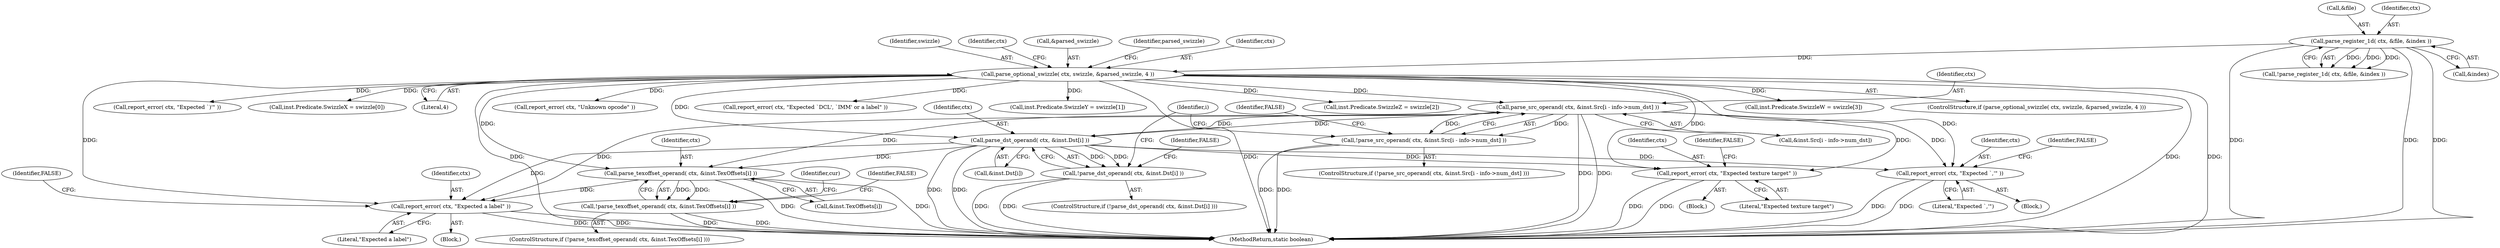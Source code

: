 digraph "0_virglrenderer_e534b51ca3c3cd25f3990589932a9ed711c59b27@API" {
"1002593" [label="(Call,parse_src_operand( ctx, &inst.Src[i - info->num_dst] ))"];
"1002569" [label="(Call,parse_dst_operand( ctx, &inst.Dst[i] ))"];
"1002304" [label="(Call,parse_optional_swizzle( ctx, swizzle, &parsed_swizzle, 4 ))"];
"1002295" [label="(Call,parse_register_1d( ctx, &file, &index ))"];
"1002593" [label="(Call,parse_src_operand( ctx, &inst.Src[i - info->num_dst] ))"];
"1002546" [label="(Call,report_error( ctx, \"Expected `,'\" ))"];
"1002568" [label="(Call,!parse_dst_operand( ctx, &inst.Dst[i] ))"];
"1002592" [label="(Call,!parse_src_operand( ctx, &inst.Src[i - info->num_dst] ))"];
"1002650" [label="(Call,report_error( ctx, \"Expected texture target\" ))"];
"1002692" [label="(Call,parse_texoffset_operand( ctx, &inst.TexOffsets[i] ))"];
"1002691" [label="(Call,!parse_texoffset_operand( ctx, &inst.TexOffsets[i] ))"];
"1002749" [label="(Call,report_error( ctx, \"Expected a label\" ))"];
"1002448" [label="(Call,report_error( ctx, \"Expected `DCL', `IMM' or a label\" ))"];
"1002568" [label="(Call,!parse_dst_operand( ctx, &inst.Dst[i] ))"];
"1002297" [label="(Call,&file)"];
"1002693" [label="(Identifier,ctx)"];
"1002307" [label="(Call,&parsed_swizzle)"];
"1002591" [label="(ControlStructure,if (!parse_src_operand( ctx, &inst.Src[i - info->num_dst] )))"];
"1002548" [label="(Literal,\"Expected `,'\")"];
"1002295" [label="(Call,parse_register_1d( ctx, &file, &index ))"];
"1002703" [label="(Identifier,cur)"];
"1002692" [label="(Call,parse_texoffset_operand( ctx, &inst.TexOffsets[i] ))"];
"1002545" [label="(Block,)"];
"1002569" [label="(Call,parse_dst_operand( ctx, &inst.Dst[i] ))"];
"1002567" [label="(ControlStructure,if (!parse_dst_operand( ctx, &inst.Dst[i] )))"];
"1002753" [label="(Identifier,FALSE)"];
"1002650" [label="(Call,report_error( ctx, \"Expected texture target\" ))"];
"1002570" [label="(Identifier,ctx)"];
"1002691" [label="(Call,!parse_texoffset_operand( ctx, &inst.TexOffsets[i] ))"];
"1002444" [label="(Call,report_error( ctx, \"Unknown opcode\" ))"];
"1002654" [label="(Identifier,FALSE)"];
"1002595" [label="(Call,&inst.Src[i - info->num_dst])"];
"1002312" [label="(Identifier,parsed_swizzle)"];
"1002649" [label="(Block,)"];
"1002750" [label="(Identifier,ctx)"];
"1002332" [label="(Call,inst.Predicate.SwizzleZ = swizzle[2])"];
"1002323" [label="(Call,inst.Predicate.SwizzleY = swizzle[1])"];
"1002749" [label="(Call,report_error( ctx, \"Expected a label\" ))"];
"1002341" [label="(Call,inst.Predicate.SwizzleW = swizzle[3])"];
"1002701" [label="(Identifier,FALSE)"];
"1002303" [label="(ControlStructure,if (parse_optional_swizzle( ctx, swizzle, &parsed_swizzle, 4 )))"];
"1002592" [label="(Call,!parse_src_operand( ctx, &inst.Src[i - info->num_dst] ))"];
"1002546" [label="(Call,report_error( ctx, \"Expected `,'\" ))"];
"1002593" [label="(Call,parse_src_operand( ctx, &inst.Src[i - info->num_dst] ))"];
"1002751" [label="(Literal,\"Expected a label\")"];
"1004167" [label="(MethodReturn,static boolean)"];
"1002358" [label="(Call,report_error( ctx, \"Expected `)'\" ))"];
"1002296" [label="(Identifier,ctx)"];
"1002578" [label="(Identifier,FALSE)"];
"1002305" [label="(Identifier,ctx)"];
"1002294" [label="(Call,!parse_register_1d( ctx, &file, &index ))"];
"1002547" [label="(Identifier,ctx)"];
"1002571" [label="(Call,&inst.Dst[i])"];
"1002306" [label="(Identifier,swizzle)"];
"1002304" [label="(Call,parse_optional_swizzle( ctx, swizzle, &parsed_swizzle, 4 ))"];
"1002748" [label="(Block,)"];
"1002694" [label="(Call,&inst.TexOffsets[i])"];
"1002354" [label="(Identifier,ctx)"];
"1002526" [label="(Identifier,i)"];
"1002652" [label="(Literal,\"Expected texture target\")"];
"1002314" [label="(Call,inst.Predicate.SwizzleX = swizzle[0])"];
"1002651" [label="(Identifier,ctx)"];
"1002550" [label="(Identifier,FALSE)"];
"1002299" [label="(Call,&index)"];
"1002309" [label="(Literal,4)"];
"1002606" [label="(Identifier,FALSE)"];
"1002690" [label="(ControlStructure,if (!parse_texoffset_operand( ctx, &inst.TexOffsets[i] )))"];
"1002594" [label="(Identifier,ctx)"];
"1002593" -> "1002592"  [label="AST: "];
"1002593" -> "1002595"  [label="CFG: "];
"1002594" -> "1002593"  [label="AST: "];
"1002595" -> "1002593"  [label="AST: "];
"1002592" -> "1002593"  [label="CFG: "];
"1002593" -> "1004167"  [label="DDG: "];
"1002593" -> "1004167"  [label="DDG: "];
"1002593" -> "1002546"  [label="DDG: "];
"1002593" -> "1002569"  [label="DDG: "];
"1002593" -> "1002592"  [label="DDG: "];
"1002593" -> "1002592"  [label="DDG: "];
"1002569" -> "1002593"  [label="DDG: "];
"1002304" -> "1002593"  [label="DDG: "];
"1002593" -> "1002650"  [label="DDG: "];
"1002593" -> "1002692"  [label="DDG: "];
"1002593" -> "1002749"  [label="DDG: "];
"1002569" -> "1002568"  [label="AST: "];
"1002569" -> "1002571"  [label="CFG: "];
"1002570" -> "1002569"  [label="AST: "];
"1002571" -> "1002569"  [label="AST: "];
"1002568" -> "1002569"  [label="CFG: "];
"1002569" -> "1004167"  [label="DDG: "];
"1002569" -> "1004167"  [label="DDG: "];
"1002569" -> "1002546"  [label="DDG: "];
"1002569" -> "1002568"  [label="DDG: "];
"1002569" -> "1002568"  [label="DDG: "];
"1002304" -> "1002569"  [label="DDG: "];
"1002569" -> "1002650"  [label="DDG: "];
"1002569" -> "1002692"  [label="DDG: "];
"1002569" -> "1002749"  [label="DDG: "];
"1002304" -> "1002303"  [label="AST: "];
"1002304" -> "1002309"  [label="CFG: "];
"1002305" -> "1002304"  [label="AST: "];
"1002306" -> "1002304"  [label="AST: "];
"1002307" -> "1002304"  [label="AST: "];
"1002309" -> "1002304"  [label="AST: "];
"1002312" -> "1002304"  [label="CFG: "];
"1002354" -> "1002304"  [label="CFG: "];
"1002304" -> "1004167"  [label="DDG: "];
"1002304" -> "1004167"  [label="DDG: "];
"1002304" -> "1004167"  [label="DDG: "];
"1002304" -> "1004167"  [label="DDG: "];
"1002295" -> "1002304"  [label="DDG: "];
"1002304" -> "1002314"  [label="DDG: "];
"1002304" -> "1002323"  [label="DDG: "];
"1002304" -> "1002332"  [label="DDG: "];
"1002304" -> "1002341"  [label="DDG: "];
"1002304" -> "1002358"  [label="DDG: "];
"1002304" -> "1002444"  [label="DDG: "];
"1002304" -> "1002448"  [label="DDG: "];
"1002304" -> "1002546"  [label="DDG: "];
"1002304" -> "1002650"  [label="DDG: "];
"1002304" -> "1002692"  [label="DDG: "];
"1002304" -> "1002749"  [label="DDG: "];
"1002295" -> "1002294"  [label="AST: "];
"1002295" -> "1002299"  [label="CFG: "];
"1002296" -> "1002295"  [label="AST: "];
"1002297" -> "1002295"  [label="AST: "];
"1002299" -> "1002295"  [label="AST: "];
"1002294" -> "1002295"  [label="CFG: "];
"1002295" -> "1004167"  [label="DDG: "];
"1002295" -> "1004167"  [label="DDG: "];
"1002295" -> "1004167"  [label="DDG: "];
"1002295" -> "1002294"  [label="DDG: "];
"1002295" -> "1002294"  [label="DDG: "];
"1002295" -> "1002294"  [label="DDG: "];
"1002546" -> "1002545"  [label="AST: "];
"1002546" -> "1002548"  [label="CFG: "];
"1002547" -> "1002546"  [label="AST: "];
"1002548" -> "1002546"  [label="AST: "];
"1002550" -> "1002546"  [label="CFG: "];
"1002546" -> "1004167"  [label="DDG: "];
"1002546" -> "1004167"  [label="DDG: "];
"1002568" -> "1002567"  [label="AST: "];
"1002578" -> "1002568"  [label="CFG: "];
"1002526" -> "1002568"  [label="CFG: "];
"1002568" -> "1004167"  [label="DDG: "];
"1002568" -> "1004167"  [label="DDG: "];
"1002592" -> "1002591"  [label="AST: "];
"1002606" -> "1002592"  [label="CFG: "];
"1002526" -> "1002592"  [label="CFG: "];
"1002592" -> "1004167"  [label="DDG: "];
"1002592" -> "1004167"  [label="DDG: "];
"1002650" -> "1002649"  [label="AST: "];
"1002650" -> "1002652"  [label="CFG: "];
"1002651" -> "1002650"  [label="AST: "];
"1002652" -> "1002650"  [label="AST: "];
"1002654" -> "1002650"  [label="CFG: "];
"1002650" -> "1004167"  [label="DDG: "];
"1002650" -> "1004167"  [label="DDG: "];
"1002692" -> "1002691"  [label="AST: "];
"1002692" -> "1002694"  [label="CFG: "];
"1002693" -> "1002692"  [label="AST: "];
"1002694" -> "1002692"  [label="AST: "];
"1002691" -> "1002692"  [label="CFG: "];
"1002692" -> "1004167"  [label="DDG: "];
"1002692" -> "1004167"  [label="DDG: "];
"1002692" -> "1002691"  [label="DDG: "];
"1002692" -> "1002691"  [label="DDG: "];
"1002692" -> "1002749"  [label="DDG: "];
"1002691" -> "1002690"  [label="AST: "];
"1002701" -> "1002691"  [label="CFG: "];
"1002703" -> "1002691"  [label="CFG: "];
"1002691" -> "1004167"  [label="DDG: "];
"1002691" -> "1004167"  [label="DDG: "];
"1002749" -> "1002748"  [label="AST: "];
"1002749" -> "1002751"  [label="CFG: "];
"1002750" -> "1002749"  [label="AST: "];
"1002751" -> "1002749"  [label="AST: "];
"1002753" -> "1002749"  [label="CFG: "];
"1002749" -> "1004167"  [label="DDG: "];
"1002749" -> "1004167"  [label="DDG: "];
}

